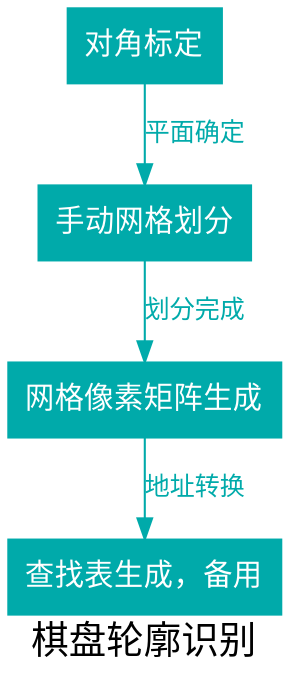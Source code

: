 digraph Reco{
	fontname = "MSYaHei";
	fontsize = 18;
	label = "棋盘轮廓识别";
	rankdir = TB;
	edge [
		fontname = "SimHei",
		fontcolor = "#00AAAA",
		fontsize = 12;
		color = "#00AAAA"];
	node [
		fontname = "MSYaHei",
		fontcolor = white,
		fontsize = 14;
		shape = box,
		style = filled,
		color = "#00AAAA"];
	Cali [label="对角标定"];
	Divi [label="手动网格划分"];
	Matrix [label="网格像素矩阵生成"];
	Out [label="查找表生成，备用"];
	Cali -> Divi [label = "平面确定"];
	Divi -> Matrix [label = "划分完成"];
	Matrix -> Out [label = "地址转换"];
}